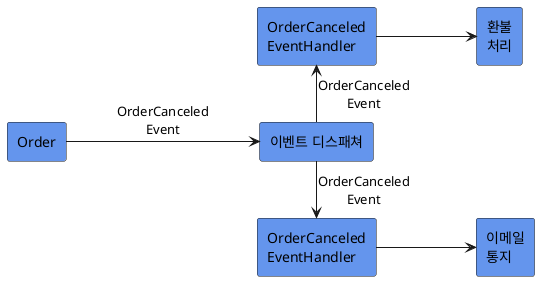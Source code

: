 @startuml

skinparam ranksep 20
skinparam nodesep 100

rectangle "Order" as a #CornflowerBlue
rectangle "이벤트 디스패쳐" as b #CornflowerBlue

rectangle "OrderCanceled\nEventHandler" as c #CornflowerBlue
rectangle "환불\n처리" as d #CornflowerBlue

rectangle "OrderCanceled\nEventHandler" as e #CornflowerBlue
rectangle "이메일\n통지" as f #CornflowerBlue

a -r-> b: OrderCanceled\nEvent

b -u-> c: OrderCanceled\nEvent
c -r-> d

b -d-> e: OrderCanceled\nEvent
e -r-> f

@enduml